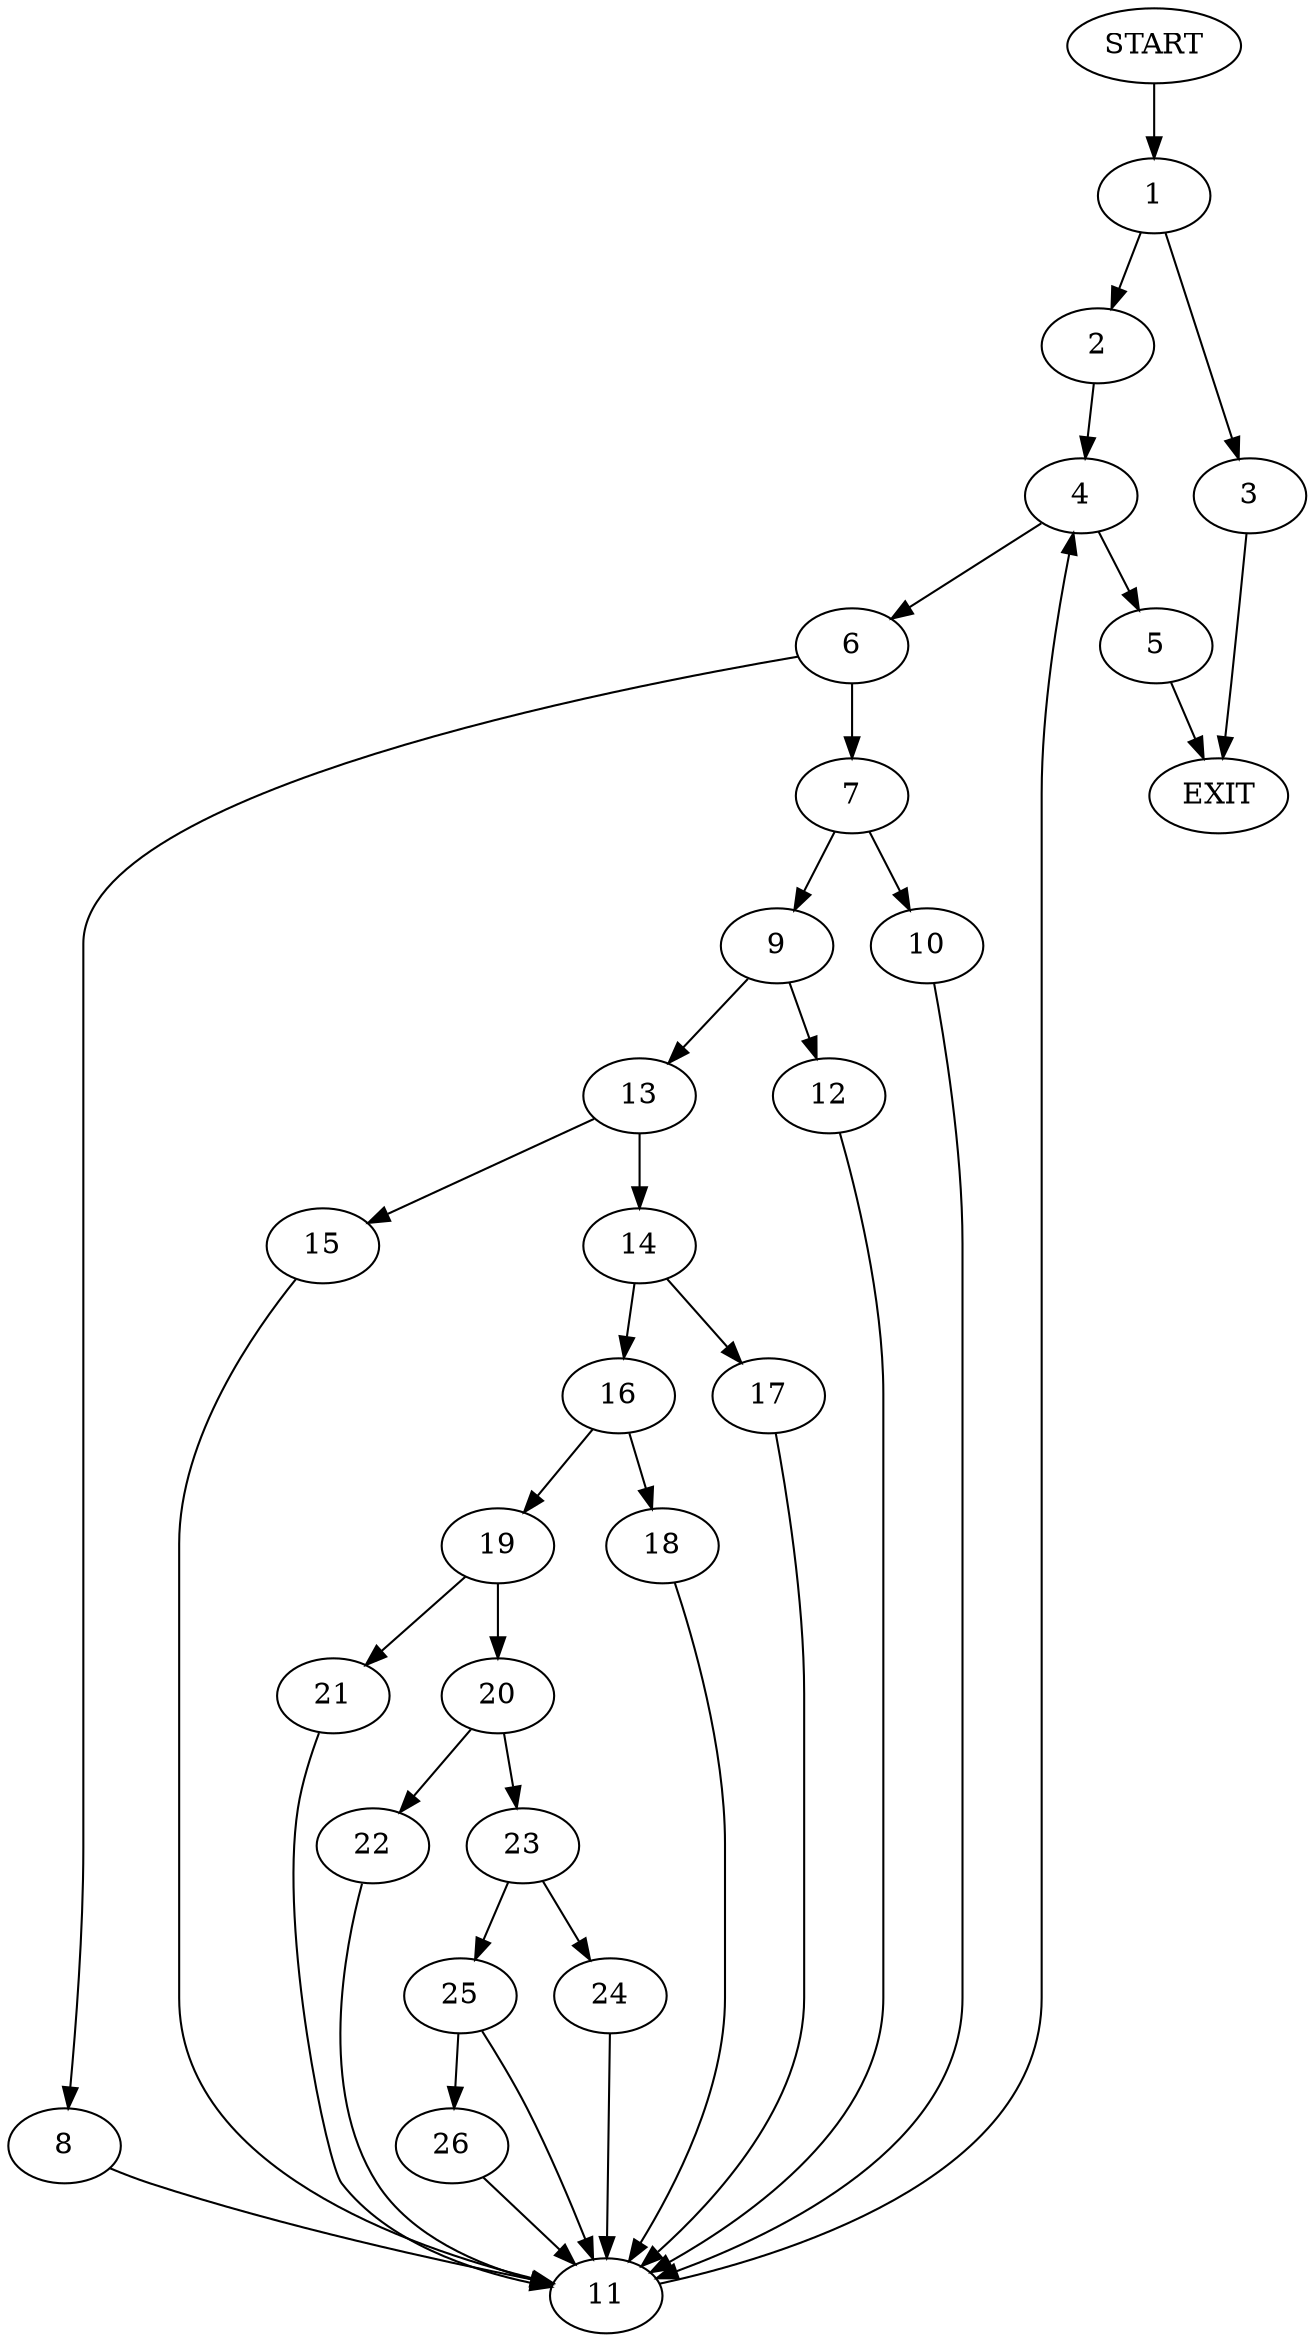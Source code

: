 digraph {
0 [label="START"]
27 [label="EXIT"]
0 -> 1
1 -> 2
1 -> 3
3 -> 27
2 -> 4
4 -> 5
4 -> 6
5 -> 27
6 -> 7
6 -> 8
7 -> 9
7 -> 10
8 -> 11
11 -> 4
10 -> 11
9 -> 12
9 -> 13
12 -> 11
13 -> 14
13 -> 15
14 -> 16
14 -> 17
15 -> 11
16 -> 18
16 -> 19
17 -> 11
18 -> 11
19 -> 20
19 -> 21
20 -> 22
20 -> 23
21 -> 11
23 -> 24
23 -> 25
22 -> 11
24 -> 11
25 -> 26
25 -> 11
26 -> 11
}
